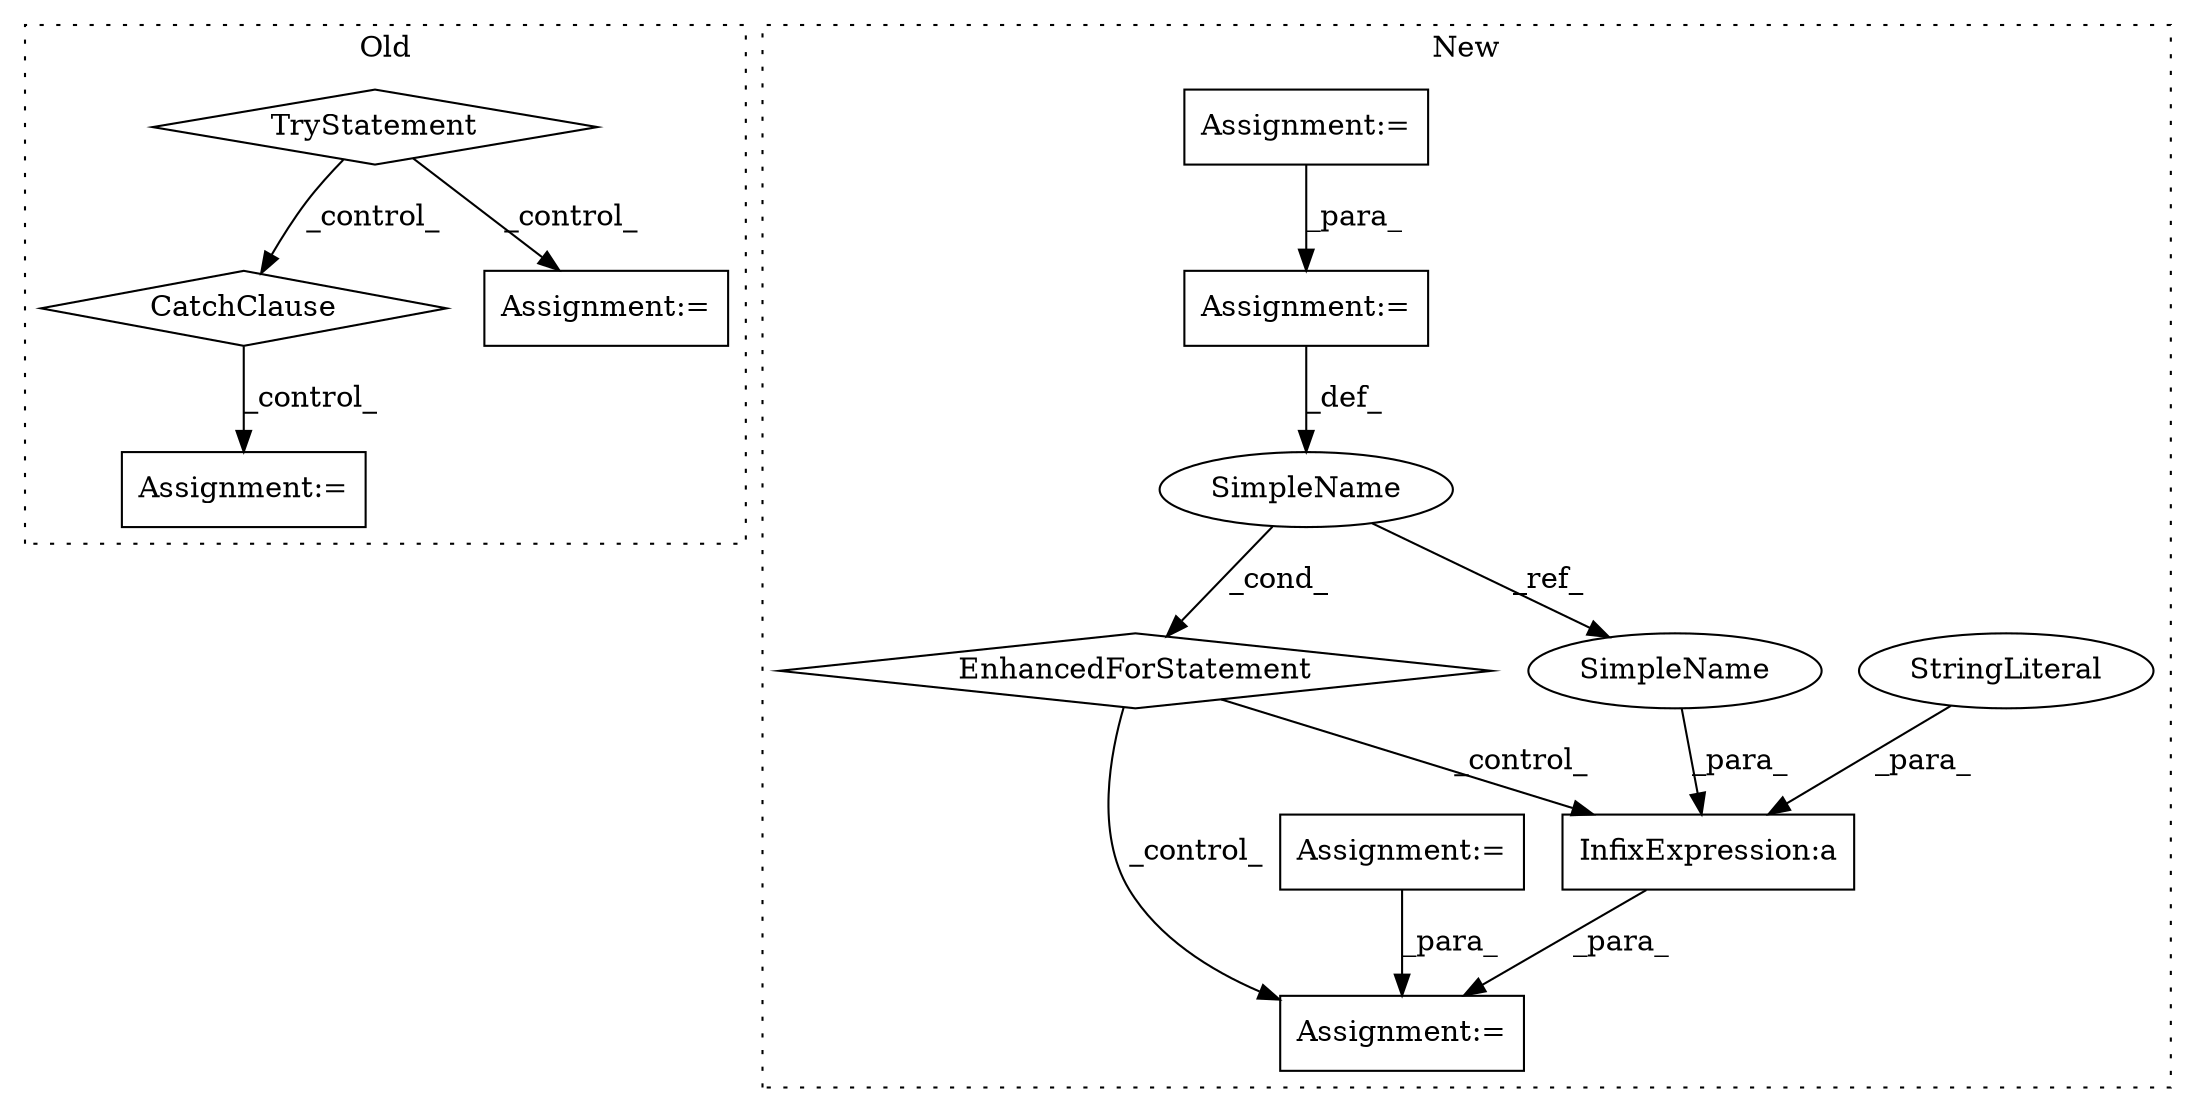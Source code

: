 digraph G {
subgraph cluster0 {
1 [label="CatchClause" a="12" s="1038,1072" l="11,2" shape="diamond"];
3 [label="TryStatement" a="54" s="989" l="4" shape="diamond"];
5 [label="Assignment:=" a="7" s="1003" l="1" shape="box"];
9 [label="Assignment:=" a="7" s="1084" l="1" shape="box"];
label = "Old";
style="dotted";
}
subgraph cluster1 {
2 [label="EnhancedForStatement" a="70" s="1247,1344" l="53,2" shape="diamond"];
4 [label="Assignment:=" a="7" s="1150" l="1" shape="box"];
6 [label="Assignment:=" a="7" s="1356" l="1" shape="box"];
7 [label="SimpleName" a="42" s="1304" l="5" shape="ellipse"];
8 [label="Assignment:=" a="7" s="1089" l="1" shape="box"];
10 [label="Assignment:=" a="7" s="1247,1344" l="53,2" shape="box"];
11 [label="InfixExpression:a" a="27" s="1379" l="3" shape="box"];
12 [label="StringLiteral" a="45" s="1382" l="4" shape="ellipse"];
13 [label="SimpleName" a="42" s="1374" l="5" shape="ellipse"];
label = "New";
style="dotted";
}
1 -> 9 [label="_control_"];
2 -> 6 [label="_control_"];
2 -> 11 [label="_control_"];
3 -> 1 [label="_control_"];
3 -> 5 [label="_control_"];
4 -> 10 [label="_para_"];
7 -> 2 [label="_cond_"];
7 -> 13 [label="_ref_"];
8 -> 6 [label="_para_"];
10 -> 7 [label="_def_"];
11 -> 6 [label="_para_"];
12 -> 11 [label="_para_"];
13 -> 11 [label="_para_"];
}